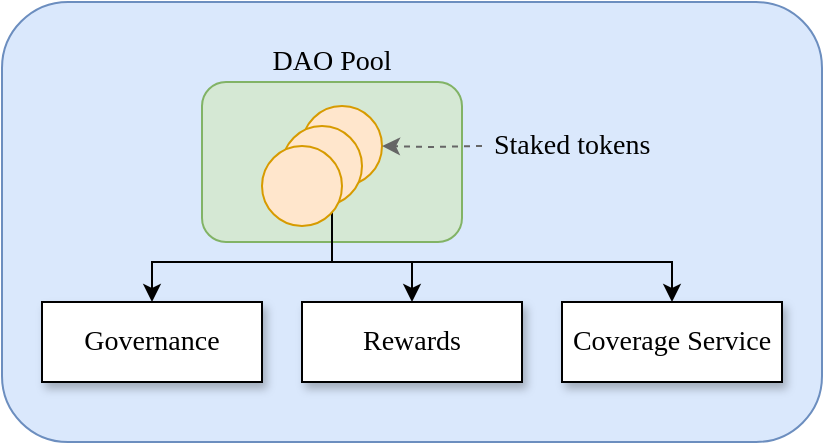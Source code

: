 <mxfile version="20.3.0" type="device"><diagram id="C5RBs43oDa-KdzZeNtuy" name="Page-1"><mxGraphModel dx="1187" dy="852" grid="1" gridSize="10" guides="1" tooltips="1" connect="1" arrows="1" fold="1" page="1" pageScale="1" pageWidth="827" pageHeight="1169" math="0" shadow="0"><root><mxCell id="WIyWlLk6GJQsqaUBKTNV-0"/><mxCell id="WIyWlLk6GJQsqaUBKTNV-1" parent="WIyWlLk6GJQsqaUBKTNV-0"/><mxCell id="jPnQimwMeeUE4SzPbLG5-0" value="" style="rounded=1;whiteSpace=wrap;html=1;fillColor=#dae8fc;strokeColor=#6c8ebf;" vertex="1" parent="WIyWlLk6GJQsqaUBKTNV-1"><mxGeometry x="80" y="60" width="410" height="220" as="geometry"/></mxCell><mxCell id="-J9LtHLlSoGoy5qDoKKV-23" value="&lt;font style=&quot;font-size: 14px&quot;&gt;Governance&lt;/font&gt;" style="rounded=0;whiteSpace=wrap;html=1;shadow=1;fontFamily=Verdana;" parent="WIyWlLk6GJQsqaUBKTNV-1" vertex="1"><mxGeometry x="100" y="210" width="110" height="40" as="geometry"/></mxCell><mxCell id="-J9LtHLlSoGoy5qDoKKV-25" value="&lt;font style=&quot;font-size: 14px&quot;&gt;Rewards&lt;/font&gt;" style="rounded=0;whiteSpace=wrap;html=1;shadow=1;fontFamily=Verdana;" parent="WIyWlLk6GJQsqaUBKTNV-1" vertex="1"><mxGeometry x="230" y="210" width="110" height="40" as="geometry"/></mxCell><mxCell id="dm004sWtxPen5Fpb33w2-0" value="&lt;font style=&quot;font-size: 14px&quot;&gt;Coverage Service&lt;/font&gt;" style="rounded=0;whiteSpace=wrap;html=1;shadow=1;fontFamily=Verdana;" parent="WIyWlLk6GJQsqaUBKTNV-1" vertex="1"><mxGeometry x="360" y="210" width="110" height="40" as="geometry"/></mxCell><mxCell id="dm004sWtxPen5Fpb33w2-2" value="" style="rounded=1;whiteSpace=wrap;html=1;fillColor=#d5e8d4;strokeWidth=1;perimeterSpacing=0;strokeColor=#82b366;fontFamily=Verdana;" parent="WIyWlLk6GJQsqaUBKTNV-1" vertex="1"><mxGeometry x="180" y="100" width="130" height="80" as="geometry"/></mxCell><mxCell id="dm004sWtxPen5Fpb33w2-3" value="&lt;font style=&quot;font-size: 14px&quot;&gt;DAO Pool&lt;/font&gt;" style="text;html=1;strokeColor=none;fillColor=none;align=center;verticalAlign=middle;whiteSpace=wrap;rounded=0;fontFamily=Verdana;" parent="WIyWlLk6GJQsqaUBKTNV-1" vertex="1"><mxGeometry x="195" y="80" width="100" height="20" as="geometry"/></mxCell><mxCell id="dm004sWtxPen5Fpb33w2-14" style="edgeStyle=orthogonalEdgeStyle;rounded=0;orthogonalLoop=1;jettySize=auto;html=1;entryX=0.5;entryY=0;entryDx=0;entryDy=0;fontFamily=Verdana;" parent="WIyWlLk6GJQsqaUBKTNV-1" source="dm004sWtxPen5Fpb33w2-8" target="-J9LtHLlSoGoy5qDoKKV-25" edge="1"><mxGeometry relative="1" as="geometry"><Array as="points"><mxPoint x="245" y="190"/><mxPoint x="285" y="190"/></Array></mxGeometry></mxCell><mxCell id="dm004sWtxPen5Fpb33w2-15" style="edgeStyle=orthogonalEdgeStyle;rounded=0;orthogonalLoop=1;jettySize=auto;html=1;entryX=0.5;entryY=0;entryDx=0;entryDy=0;fontFamily=Verdana;" parent="WIyWlLk6GJQsqaUBKTNV-1" target="-J9LtHLlSoGoy5qDoKKV-23" edge="1"><mxGeometry relative="1" as="geometry"><mxPoint x="245" y="170" as="sourcePoint"/><Array as="points"><mxPoint x="245" y="190"/><mxPoint x="155" y="190"/></Array></mxGeometry></mxCell><mxCell id="dm004sWtxPen5Fpb33w2-16" style="edgeStyle=orthogonalEdgeStyle;rounded=0;orthogonalLoop=1;jettySize=auto;html=1;exitX=0.5;exitY=1;exitDx=0;exitDy=0;entryX=0.5;entryY=0;entryDx=0;entryDy=0;fontFamily=Verdana;" parent="WIyWlLk6GJQsqaUBKTNV-1" source="dm004sWtxPen5Fpb33w2-8" target="dm004sWtxPen5Fpb33w2-0" edge="1"><mxGeometry relative="1" as="geometry"><Array as="points"><mxPoint x="245" y="190"/><mxPoint x="415" y="190"/></Array></mxGeometry></mxCell><mxCell id="dm004sWtxPen5Fpb33w2-8" value="" style="ellipse;whiteSpace=wrap;html=1;aspect=fixed;fillColor=#ffe6cc;strokeColor=#d79b00;fontFamily=Verdana;" parent="WIyWlLk6GJQsqaUBKTNV-1" vertex="1"><mxGeometry x="230" y="112" width="40" height="40" as="geometry"/></mxCell><mxCell id="dm004sWtxPen5Fpb33w2-13" style="edgeStyle=orthogonalEdgeStyle;rounded=0;orthogonalLoop=1;jettySize=auto;html=1;entryX=1;entryY=0.5;entryDx=0;entryDy=0;dashed=1;fillColor=#f5f5f5;strokeColor=#666666;fontFamily=Verdana;" parent="WIyWlLk6GJQsqaUBKTNV-1" target="dm004sWtxPen5Fpb33w2-8" edge="1"><mxGeometry relative="1" as="geometry"><mxPoint x="320" y="132" as="sourcePoint"/></mxGeometry></mxCell><mxCell id="dm004sWtxPen5Fpb33w2-12" value="&lt;font style=&quot;font-size: 14px;&quot;&gt;Staked tokens&lt;/font&gt;" style="text;html=1;strokeColor=none;fillColor=none;align=left;verticalAlign=middle;whiteSpace=wrap;rounded=0;fontFamily=Verdana;fontSize=14;" parent="WIyWlLk6GJQsqaUBKTNV-1" vertex="1"><mxGeometry x="324" y="122" width="116" height="20" as="geometry"/></mxCell><mxCell id="dm004sWtxPen5Fpb33w2-18" value="" style="ellipse;whiteSpace=wrap;html=1;aspect=fixed;fillColor=#ffe6cc;strokeColor=#d79b00;fontFamily=Verdana;" parent="WIyWlLk6GJQsqaUBKTNV-1" vertex="1"><mxGeometry x="220" y="122" width="40" height="40" as="geometry"/></mxCell><mxCell id="dm004sWtxPen5Fpb33w2-19" value="" style="ellipse;whiteSpace=wrap;html=1;aspect=fixed;fillColor=#ffe6cc;strokeColor=#d79b00;fontFamily=Verdana;" parent="WIyWlLk6GJQsqaUBKTNV-1" vertex="1"><mxGeometry x="210" y="132" width="40" height="40" as="geometry"/></mxCell></root></mxGraphModel></diagram></mxfile>